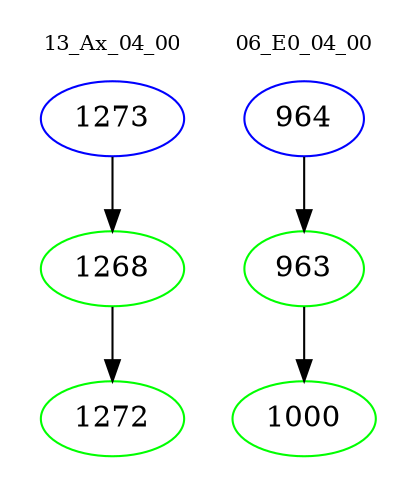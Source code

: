 digraph{
subgraph cluster_0 {
color = white
label = "13_Ax_04_00";
fontsize=10;
T0_1273 [label="1273", color="blue"]
T0_1273 -> T0_1268 [color="black"]
T0_1268 [label="1268", color="green"]
T0_1268 -> T0_1272 [color="black"]
T0_1272 [label="1272", color="green"]
}
subgraph cluster_1 {
color = white
label = "06_E0_04_00";
fontsize=10;
T1_964 [label="964", color="blue"]
T1_964 -> T1_963 [color="black"]
T1_963 [label="963", color="green"]
T1_963 -> T1_1000 [color="black"]
T1_1000 [label="1000", color="green"]
}
}
